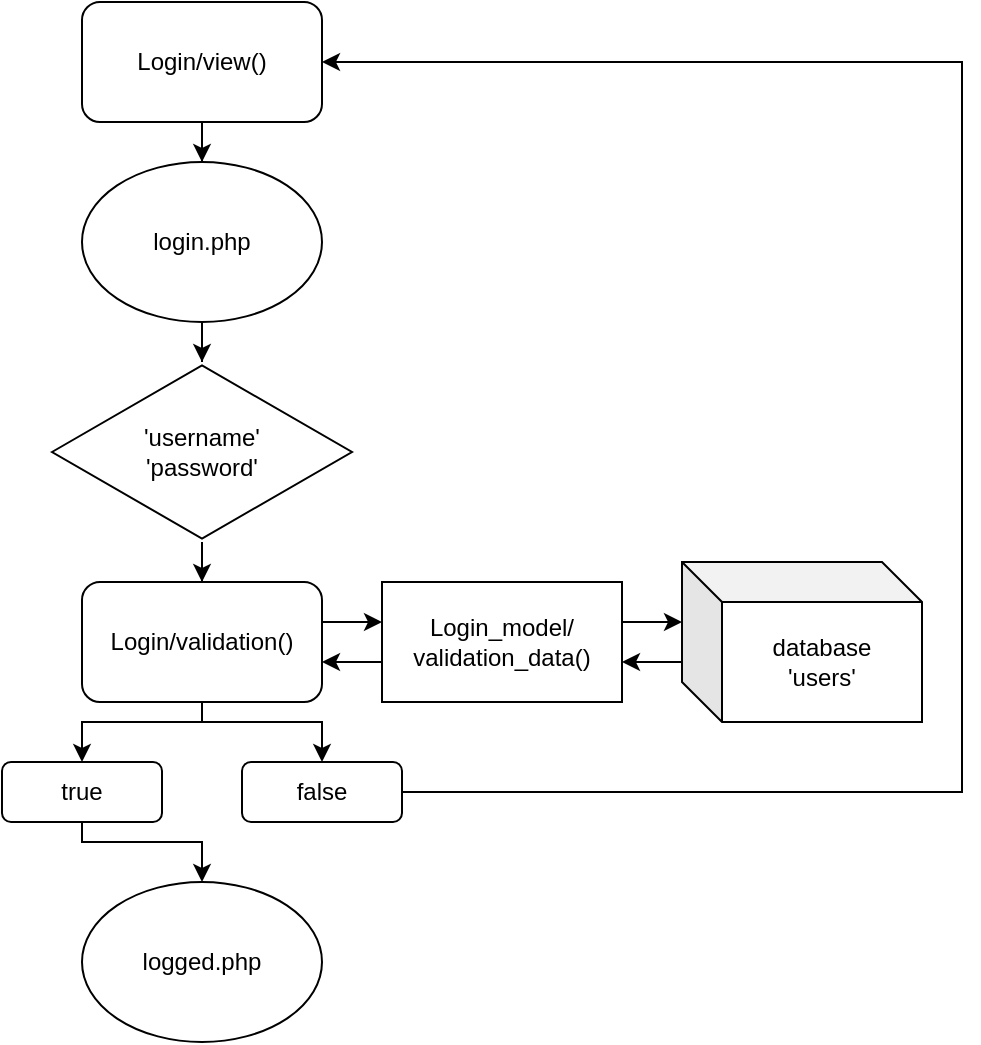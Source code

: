 <mxfile version="10.5.8" type="device"><diagram id="ONYYBdiUgOLzPzCGYgcw" name="Page-1"><mxGraphModel dx="1394" dy="764" grid="1" gridSize="10" guides="1" tooltips="1" connect="1" arrows="1" fold="1" page="1" pageScale="1" pageWidth="827" pageHeight="1169" math="0" shadow="0"><root><mxCell id="0"/><mxCell id="1" parent="0"/><mxCell id="YMxLTujzfQCvcjQeJ6A1-14" value="" style="edgeStyle=orthogonalEdgeStyle;rounded=0;orthogonalLoop=1;jettySize=auto;html=1;" edge="1" parent="1" source="YMxLTujzfQCvcjQeJ6A1-1" target="YMxLTujzfQCvcjQeJ6A1-10"><mxGeometry relative="1" as="geometry"/></mxCell><mxCell id="YMxLTujzfQCvcjQeJ6A1-1" value="Login/view()" style="rounded=1;whiteSpace=wrap;html=1;" vertex="1" parent="1"><mxGeometry x="340" y="20" width="120" height="60" as="geometry"/></mxCell><mxCell id="YMxLTujzfQCvcjQeJ6A1-17" value="" style="edgeStyle=orthogonalEdgeStyle;rounded=0;orthogonalLoop=1;jettySize=auto;html=1;" edge="1" parent="1" source="YMxLTujzfQCvcjQeJ6A1-6" target="YMxLTujzfQCvcjQeJ6A1-16"><mxGeometry relative="1" as="geometry"/></mxCell><mxCell id="YMxLTujzfQCvcjQeJ6A1-6" value="'username'&lt;br&gt;'password'&lt;br&gt;" style="html=1;whiteSpace=wrap;aspect=fixed;shape=isoRectangle;" vertex="1" parent="1"><mxGeometry x="325" y="200" width="150" height="90" as="geometry"/></mxCell><mxCell id="YMxLTujzfQCvcjQeJ6A1-15" value="" style="edgeStyle=orthogonalEdgeStyle;rounded=0;orthogonalLoop=1;jettySize=auto;html=1;" edge="1" parent="1" source="YMxLTujzfQCvcjQeJ6A1-10" target="YMxLTujzfQCvcjQeJ6A1-6"><mxGeometry relative="1" as="geometry"/></mxCell><mxCell id="YMxLTujzfQCvcjQeJ6A1-10" value="login.php" style="ellipse;whiteSpace=wrap;html=1;" vertex="1" parent="1"><mxGeometry x="340" y="100" width="120" height="80" as="geometry"/></mxCell><mxCell id="YMxLTujzfQCvcjQeJ6A1-23" value="" style="edgeStyle=orthogonalEdgeStyle;rounded=0;orthogonalLoop=1;jettySize=auto;html=1;" edge="1" parent="1" source="YMxLTujzfQCvcjQeJ6A1-16" target="YMxLTujzfQCvcjQeJ6A1-22"><mxGeometry relative="1" as="geometry"><Array as="points"><mxPoint x="480" y="330"/><mxPoint x="480" y="330"/></Array></mxGeometry></mxCell><mxCell id="YMxLTujzfQCvcjQeJ6A1-37" value="" style="edgeStyle=orthogonalEdgeStyle;rounded=0;orthogonalLoop=1;jettySize=auto;html=1;" edge="1" parent="1" source="YMxLTujzfQCvcjQeJ6A1-16" target="YMxLTujzfQCvcjQeJ6A1-35"><mxGeometry relative="1" as="geometry"><Array as="points"><mxPoint x="400" y="380"/><mxPoint x="340" y="380"/></Array></mxGeometry></mxCell><mxCell id="YMxLTujzfQCvcjQeJ6A1-41" style="edgeStyle=orthogonalEdgeStyle;rounded=0;orthogonalLoop=1;jettySize=auto;html=1;" edge="1" parent="1" source="YMxLTujzfQCvcjQeJ6A1-16" target="YMxLTujzfQCvcjQeJ6A1-38"><mxGeometry relative="1" as="geometry"><Array as="points"><mxPoint x="400" y="380"/><mxPoint x="460" y="380"/></Array></mxGeometry></mxCell><mxCell id="YMxLTujzfQCvcjQeJ6A1-16" value="Login/validation()&lt;br&gt;" style="rounded=1;whiteSpace=wrap;html=1;" vertex="1" parent="1"><mxGeometry x="340" y="310" width="120" height="60" as="geometry"/></mxCell><mxCell id="YMxLTujzfQCvcjQeJ6A1-45" style="edgeStyle=orthogonalEdgeStyle;rounded=0;orthogonalLoop=1;jettySize=auto;html=1;exitX=0.5;exitY=1;exitDx=0;exitDy=0;entryX=0.5;entryY=0;entryDx=0;entryDy=0;" edge="1" parent="1" source="YMxLTujzfQCvcjQeJ6A1-35" target="YMxLTujzfQCvcjQeJ6A1-44"><mxGeometry relative="1" as="geometry"><Array as="points"><mxPoint x="340" y="440"/><mxPoint x="400" y="440"/></Array></mxGeometry></mxCell><mxCell id="YMxLTujzfQCvcjQeJ6A1-35" value="true&lt;br&gt;" style="rounded=1;whiteSpace=wrap;html=1;" vertex="1" parent="1"><mxGeometry x="300" y="400" width="80" height="30" as="geometry"/></mxCell><mxCell id="YMxLTujzfQCvcjQeJ6A1-28" value="" style="edgeStyle=orthogonalEdgeStyle;rounded=0;orthogonalLoop=1;jettySize=auto;html=1;" edge="1" parent="1" source="YMxLTujzfQCvcjQeJ6A1-22" target="YMxLTujzfQCvcjQeJ6A1-27"><mxGeometry relative="1" as="geometry"><Array as="points"><mxPoint x="630" y="330"/><mxPoint x="630" y="330"/></Array></mxGeometry></mxCell><mxCell id="YMxLTujzfQCvcjQeJ6A1-34" value="" style="edgeStyle=orthogonalEdgeStyle;rounded=0;orthogonalLoop=1;jettySize=auto;html=1;" edge="1" parent="1" source="YMxLTujzfQCvcjQeJ6A1-22" target="YMxLTujzfQCvcjQeJ6A1-16"><mxGeometry relative="1" as="geometry"><Array as="points"><mxPoint x="470" y="350"/><mxPoint x="470" y="350"/></Array></mxGeometry></mxCell><mxCell id="YMxLTujzfQCvcjQeJ6A1-22" value="Login_model/&lt;br&gt;validation_data()" style="rounded=0;whiteSpace=wrap;html=1;" vertex="1" parent="1"><mxGeometry x="490" y="310" width="120" height="60" as="geometry"/></mxCell><mxCell id="YMxLTujzfQCvcjQeJ6A1-33" value="" style="edgeStyle=orthogonalEdgeStyle;rounded=0;orthogonalLoop=1;jettySize=auto;html=1;" edge="1" parent="1" source="YMxLTujzfQCvcjQeJ6A1-27" target="YMxLTujzfQCvcjQeJ6A1-22"><mxGeometry relative="1" as="geometry"><Array as="points"><mxPoint x="630" y="350"/><mxPoint x="630" y="350"/></Array></mxGeometry></mxCell><mxCell id="YMxLTujzfQCvcjQeJ6A1-27" value="database&lt;br&gt;'users'&lt;br&gt;" style="shape=cube;whiteSpace=wrap;html=1;boundedLbl=1;backgroundOutline=1;darkOpacity=0.05;darkOpacity2=0.1;" vertex="1" parent="1"><mxGeometry x="640" y="300" width="120" height="80" as="geometry"/></mxCell><mxCell id="YMxLTujzfQCvcjQeJ6A1-42" style="edgeStyle=orthogonalEdgeStyle;rounded=0;orthogonalLoop=1;jettySize=auto;html=1;exitX=1;exitY=0.5;exitDx=0;exitDy=0;entryX=1;entryY=0.5;entryDx=0;entryDy=0;" edge="1" parent="1" source="YMxLTujzfQCvcjQeJ6A1-38" target="YMxLTujzfQCvcjQeJ6A1-1"><mxGeometry relative="1" as="geometry"><mxPoint x="780" y="40" as="targetPoint"/><Array as="points"><mxPoint x="780" y="415"/><mxPoint x="780" y="50"/></Array></mxGeometry></mxCell><mxCell id="YMxLTujzfQCvcjQeJ6A1-38" value="false" style="rounded=1;whiteSpace=wrap;html=1;" vertex="1" parent="1"><mxGeometry x="420" y="400" width="80" height="30" as="geometry"/></mxCell><mxCell id="YMxLTujzfQCvcjQeJ6A1-44" value="logged.php" style="ellipse;whiteSpace=wrap;html=1;" vertex="1" parent="1"><mxGeometry x="340" y="460" width="120" height="80" as="geometry"/></mxCell></root></mxGraphModel></diagram></mxfile>